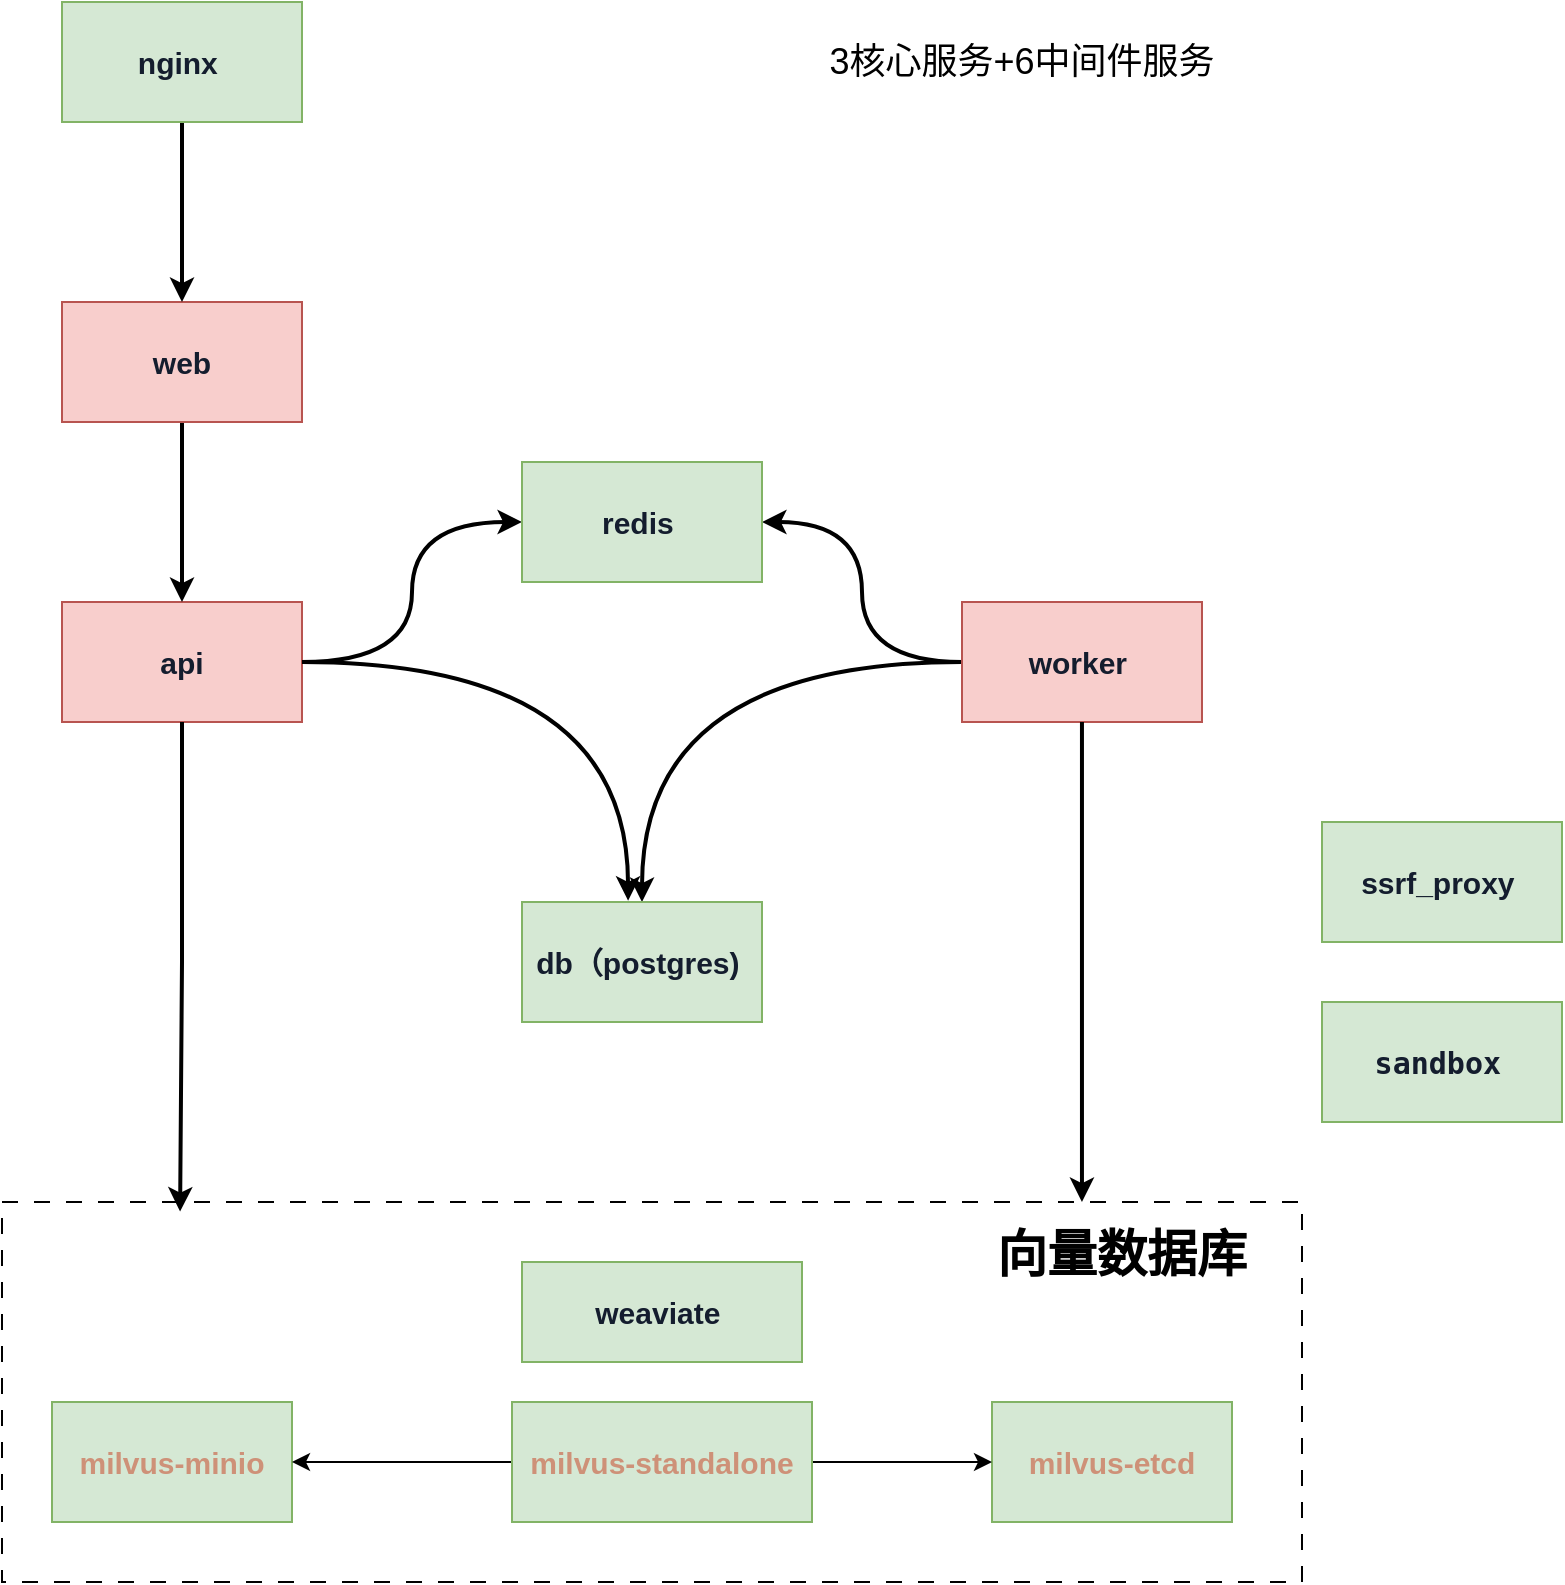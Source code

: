 <mxfile version="26.0.16">
  <diagram name="部署图" id="ckwd7PbONQP2WXn0G9DW">
    <mxGraphModel dx="1134" dy="600" grid="0" gridSize="10" guides="1" tooltips="1" connect="1" arrows="1" fold="1" page="1" pageScale="1" pageWidth="827" pageHeight="1169" math="0" shadow="0">
      <root>
        <mxCell id="0" />
        <mxCell id="1" parent="0" />
        <mxCell id="HRHbyh5pS_ueCrwvyL01-2" value="" style="rounded=0;whiteSpace=wrap;html=1;fillColor=none;dashed=1;dashPattern=8 8;fontStyle=1" vertex="1" parent="1">
          <mxGeometry x="24" y="660" width="650" height="190" as="geometry" />
        </mxCell>
        <mxCell id="poh_Y1PGnXqLrGlGe4Tp-27" style="edgeStyle=orthogonalEdgeStyle;curved=1;rounded=0;orthogonalLoop=1;jettySize=auto;html=1;entryX=0;entryY=0.5;entryDx=0;entryDy=0;strokeWidth=2;fontStyle=1" parent="1" source="poh_Y1PGnXqLrGlGe4Tp-1" target="poh_Y1PGnXqLrGlGe4Tp-6" edge="1">
          <mxGeometry relative="1" as="geometry" />
        </mxCell>
        <mxCell id="poh_Y1PGnXqLrGlGe4Tp-1" value="&lt;span style=&quot;color: rgb(20, 29, 46); text-align: start; white-space-collapse: preserve;&quot;&gt;api&lt;/span&gt;" style="rounded=0;whiteSpace=wrap;html=1;fontSize=15;fontFamily=Helvetica;labelBackgroundColor=none;fillColor=#f8cecc;strokeColor=#b85450;fontStyle=1" parent="1" vertex="1">
          <mxGeometry x="54" y="360" width="120" height="60" as="geometry" />
        </mxCell>
        <mxCell id="poh_Y1PGnXqLrGlGe4Tp-28" style="edgeStyle=orthogonalEdgeStyle;curved=1;rounded=0;orthogonalLoop=1;jettySize=auto;html=1;entryX=1;entryY=0.5;entryDx=0;entryDy=0;strokeWidth=2;fontStyle=1" parent="1" source="poh_Y1PGnXqLrGlGe4Tp-2" target="poh_Y1PGnXqLrGlGe4Tp-6" edge="1">
          <mxGeometry relative="1" as="geometry" />
        </mxCell>
        <mxCell id="poh_Y1PGnXqLrGlGe4Tp-30" style="edgeStyle=orthogonalEdgeStyle;curved=1;rounded=0;orthogonalLoop=1;jettySize=auto;html=1;entryX=0.5;entryY=0;entryDx=0;entryDy=0;strokeWidth=2;fontStyle=1" parent="1" source="poh_Y1PGnXqLrGlGe4Tp-2" target="poh_Y1PGnXqLrGlGe4Tp-5" edge="1">
          <mxGeometry relative="1" as="geometry" />
        </mxCell>
        <mxCell id="poh_Y1PGnXqLrGlGe4Tp-2" value="&lt;span style=&quot;color: rgb(20, 29, 46); text-align: start; white-space-collapse: preserve;&quot;&gt;worker &lt;/span&gt;" style="rounded=0;whiteSpace=wrap;html=1;fontSize=15;fontFamily=Helvetica;labelBackgroundColor=none;fillColor=#f8cecc;strokeColor=#b85450;fontStyle=1" parent="1" vertex="1">
          <mxGeometry x="504" y="360" width="120" height="60" as="geometry" />
        </mxCell>
        <mxCell id="poh_Y1PGnXqLrGlGe4Tp-20" style="edgeStyle=orthogonalEdgeStyle;curved=1;rounded=0;orthogonalLoop=1;jettySize=auto;html=1;strokeWidth=2;fontStyle=1" parent="1" source="poh_Y1PGnXqLrGlGe4Tp-3" target="poh_Y1PGnXqLrGlGe4Tp-1" edge="1">
          <mxGeometry relative="1" as="geometry" />
        </mxCell>
        <mxCell id="poh_Y1PGnXqLrGlGe4Tp-3" value="&lt;span style=&quot;color: rgb(20, 29, 46); text-align: start; white-space-collapse: preserve;&quot;&gt;web&lt;/span&gt;" style="rounded=0;whiteSpace=wrap;html=1;fontSize=15;fontFamily=Helvetica;labelBackgroundColor=none;fillColor=#f8cecc;strokeColor=#b85450;fontStyle=1" parent="1" vertex="1">
          <mxGeometry x="54" y="210" width="120" height="60" as="geometry" />
        </mxCell>
        <mxCell id="poh_Y1PGnXqLrGlGe4Tp-4" value="&lt;span style=&quot;color: rgb(20, 29, 46); text-align: start; white-space-collapse: preserve;&quot;&gt;weaviate &lt;/span&gt;" style="rounded=0;whiteSpace=wrap;html=1;fillColor=#d5e8d4;strokeColor=#82b366;fontSize=15;fontFamily=Helvetica;labelBackgroundColor=none;fontStyle=1" parent="1" vertex="1">
          <mxGeometry x="284" y="690" width="140" height="50" as="geometry" />
        </mxCell>
        <mxCell id="poh_Y1PGnXqLrGlGe4Tp-5" value="&lt;p&gt;&lt;span style=&quot;color: rgb(20, 29, 46); text-align: start; white-space-collapse: preserve;&quot;&gt;&lt;font&gt;db（postgres) &lt;/font&gt;&lt;/span&gt;&lt;/p&gt;" style="rounded=0;whiteSpace=wrap;html=1;fillColor=#d5e8d4;strokeColor=#82b366;fontSize=15;fontFamily=Helvetica;labelBackgroundColor=none;fontStyle=1" parent="1" vertex="1">
          <mxGeometry x="284" y="510" width="120" height="60" as="geometry" />
        </mxCell>
        <mxCell id="poh_Y1PGnXqLrGlGe4Tp-6" value="&lt;span style=&quot;color: rgb(20, 29, 46); text-align: start; white-space-collapse: preserve;&quot;&gt;redis &lt;/span&gt;" style="rounded=0;whiteSpace=wrap;html=1;fillColor=#d5e8d4;strokeColor=#82b366;fontSize=15;fontFamily=Helvetica;labelBackgroundColor=none;fontStyle=1" parent="1" vertex="1">
          <mxGeometry x="284" y="290" width="120" height="60" as="geometry" />
        </mxCell>
        <mxCell id="poh_Y1PGnXqLrGlGe4Tp-19" style="edgeStyle=orthogonalEdgeStyle;rounded=0;orthogonalLoop=1;jettySize=auto;html=1;entryX=0.5;entryY=0;entryDx=0;entryDy=0;fontSize=15;fontFamily=Helvetica;labelBackgroundColor=none;strokeWidth=2;fontStyle=1" parent="1" source="poh_Y1PGnXqLrGlGe4Tp-7" target="poh_Y1PGnXqLrGlGe4Tp-3" edge="1">
          <mxGeometry relative="1" as="geometry" />
        </mxCell>
        <mxCell id="poh_Y1PGnXqLrGlGe4Tp-7" value="&lt;span style=&quot;color: rgb(20, 29, 46); text-align: start; white-space-collapse: preserve;&quot;&gt;nginx &lt;/span&gt;" style="rounded=0;whiteSpace=wrap;html=1;fillColor=#d5e8d4;strokeColor=#82b366;fontSize=15;fontFamily=Helvetica;labelBackgroundColor=none;fontStyle=1" parent="1" vertex="1">
          <mxGeometry x="54" y="60" width="120" height="60" as="geometry" />
        </mxCell>
        <mxCell id="poh_Y1PGnXqLrGlGe4Tp-8" value="&lt;span style=&quot;color: rgb(20, 29, 46); text-align: start; white-space-collapse: preserve;&quot;&gt;ssrf_proxy &lt;/span&gt;" style="rounded=0;whiteSpace=wrap;html=1;fillColor=#d5e8d4;strokeColor=#82b366;fontSize=15;fontFamily=Helvetica;labelBackgroundColor=none;fontStyle=1" parent="1" vertex="1">
          <mxGeometry x="684" y="470" width="120" height="60" as="geometry" />
        </mxCell>
        <mxCell id="poh_Y1PGnXqLrGlGe4Tp-9" value="&lt;code style=&quot;--tw-border-spacing-x: 0; --tw-border-spacing-y: 0; --tw-translate-x: 0; --tw-translate-y: 0; --tw-rotate: 0; --tw-skew-x: 0; --tw-skew-y: 0; --tw-scale-x: 1; --tw-scale-y: 1; --tw-pan-x: ; --tw-pan-y: ; --tw-pinch-zoom: ; --tw-scroll-snap-strictness: proximity; --tw-gradient-from-position: ; --tw-gradient-via-position: ; --tw-gradient-to-position: ; --tw-ordinal: ; --tw-slashed-zero: ; --tw-numeric-figure: ; --tw-numeric-spacing: ; --tw-numeric-fraction: ; --tw-ring-inset: inset; --tw-ring-offset-width: 0px; --tw-ring-offset-color: #fff; --tw-ring-color: rgb(var(--tint-7)); --tw-ring-offset-shadow: var(--tw-ring-inset) 0 0 0 var(--tw-ring-offset-width) var(--tw-ring-offset-color); --tw-ring-shadow: var(--tw-ring-inset) 0 0 0 calc(1px + var(--tw-ring-offset-width)) var(--tw-ring-color); --tw-shadow: 0 0 #0000; --tw-shadow-colored: 0 0 #0000; --tw-blur: ; --tw-brightness: ; --tw-contrast: ; --tw-grayscale: ; --tw-hue-rotate: ; --tw-invert: ; --tw-saturate: ; --tw-sepia: ; --tw-drop-shadow: ; --tw-backdrop-blur: ; --tw-backdrop-brightness: ; --tw-backdrop-contrast: ; --tw-backdrop-grayscale: ; --tw-backdrop-hue-rotate: ; --tw-backdrop-invert: ; --tw-backdrop-opacity: ; --tw-backdrop-saturate: ; --tw-backdrop-sepia: ; --tw-contain-size: ; --tw-contain-layout: ; --tw-contain-paint: ; --tw-contain-style: ; box-sizing: border-box; border: 0px solid rgb(229, 231, 235); font-feature-settings: normal; font-variation-settings: normal; -webkit-font-smoothing: auto; min-width: 1.625rem; align-items: center; justify-content: center; border-radius: 0.25rem; padding: 1px 0.375rem; line-height: max(1.2em, 1.25rem); box-shadow: var(--tw-ring-offset-shadow),var(--tw-ring-shadow),var(--tw-shadow,0 0 #0000); color: rgb(20, 29, 46); text-align: start; white-space-collapse: preserve;&quot; class=&quot;py-[1px] px-1.5 min-w-[1.625rem] justify-center items-center ring-1 ring-inset ring-tint bg-tint rounded text-[.875em] leading-[calc(max(1.20em,1.25rem))]&quot;&gt;sandbox&lt;/code&gt;&lt;span style=&quot;color: rgb(20, 29, 46); text-align: start; white-space-collapse: preserve;&quot;&gt; &lt;/span&gt;" style="rounded=0;whiteSpace=wrap;html=1;fillColor=#d5e8d4;strokeColor=#82b366;fontSize=15;fontFamily=Helvetica;labelBackgroundColor=none;fontStyle=1" parent="1" vertex="1">
          <mxGeometry x="684" y="560" width="120" height="60" as="geometry" />
        </mxCell>
        <mxCell id="poh_Y1PGnXqLrGlGe4Tp-11" value="&lt;div style=&quot;color: rgb(212, 212, 212); line-height: 19px; white-space: pre;&quot;&gt;&lt;span style=&quot;color: #ce9178;&quot;&gt;milvus-etcd&lt;/span&gt;&lt;/div&gt;" style="rounded=0;whiteSpace=wrap;html=1;fillColor=#d5e8d4;strokeColor=#82b366;fontSize=15;fontFamily=Helvetica;labelBackgroundColor=none;fontStyle=1" parent="1" vertex="1">
          <mxGeometry x="519" y="760" width="120" height="60" as="geometry" />
        </mxCell>
        <mxCell id="poh_Y1PGnXqLrGlGe4Tp-12" value="&lt;div style=&quot;color: rgb(212, 212, 212); line-height: 19px; white-space: pre;&quot;&gt;&lt;div style=&quot;line-height: 19px;&quot;&gt;&lt;span style=&quot;color: #ce9178;&quot;&gt;milvus-minio&lt;/span&gt;&lt;/div&gt;&lt;/div&gt;" style="rounded=0;whiteSpace=wrap;html=1;fillColor=#d5e8d4;strokeColor=#82b366;fontSize=15;fontFamily=Helvetica;labelBackgroundColor=none;fontStyle=1" parent="1" vertex="1">
          <mxGeometry x="49" y="760" width="120" height="60" as="geometry" />
        </mxCell>
        <mxCell id="poh_Y1PGnXqLrGlGe4Tp-31" style="edgeStyle=orthogonalEdgeStyle;curved=1;rounded=0;orthogonalLoop=1;jettySize=auto;html=1;fontStyle=1" parent="1" source="poh_Y1PGnXqLrGlGe4Tp-15" target="poh_Y1PGnXqLrGlGe4Tp-11" edge="1">
          <mxGeometry relative="1" as="geometry" />
        </mxCell>
        <mxCell id="HRHbyh5pS_ueCrwvyL01-1" style="edgeStyle=orthogonalEdgeStyle;rounded=0;orthogonalLoop=1;jettySize=auto;html=1;exitX=0;exitY=0.5;exitDx=0;exitDy=0;entryX=1;entryY=0.5;entryDx=0;entryDy=0;fontStyle=1" edge="1" parent="1" source="poh_Y1PGnXqLrGlGe4Tp-15" target="poh_Y1PGnXqLrGlGe4Tp-12">
          <mxGeometry relative="1" as="geometry" />
        </mxCell>
        <mxCell id="poh_Y1PGnXqLrGlGe4Tp-15" value="&lt;div style=&quot;color: rgb(212, 212, 212); line-height: 19px; white-space: pre;&quot;&gt;&lt;div style=&quot;line-height: 19px;&quot;&gt;&lt;div style=&quot;line-height: 19px;&quot;&gt;&lt;span style=&quot;color: #ce9178;&quot;&gt;milvus-standalone&lt;/span&gt;&lt;/div&gt;&lt;/div&gt;&lt;/div&gt;" style="rounded=0;whiteSpace=wrap;html=1;fillColor=#d5e8d4;strokeColor=#82b366;fontSize=15;fontFamily=Helvetica;labelBackgroundColor=none;fontStyle=1" parent="1" vertex="1">
          <mxGeometry x="279" y="760" width="150" height="60" as="geometry" />
        </mxCell>
        <mxCell id="poh_Y1PGnXqLrGlGe4Tp-29" style="edgeStyle=orthogonalEdgeStyle;curved=1;rounded=0;orthogonalLoop=1;jettySize=auto;html=1;entryX=0.442;entryY=-0.011;entryDx=0;entryDy=0;entryPerimeter=0;strokeWidth=2;fontStyle=1" parent="1" source="poh_Y1PGnXqLrGlGe4Tp-1" target="poh_Y1PGnXqLrGlGe4Tp-5" edge="1">
          <mxGeometry relative="1" as="geometry" />
        </mxCell>
        <mxCell id="HRHbyh5pS_ueCrwvyL01-3" value="向量数据库" style="text;html=1;align=center;verticalAlign=middle;whiteSpace=wrap;rounded=0;fontSize=25;fontStyle=1" vertex="1" parent="1">
          <mxGeometry x="514" y="670" width="140" height="30" as="geometry" />
        </mxCell>
        <mxCell id="HRHbyh5pS_ueCrwvyL01-8" style="edgeStyle=orthogonalEdgeStyle;curved=1;rounded=0;orthogonalLoop=1;jettySize=auto;html=1;entryX=0.357;entryY=-0.333;entryDx=0;entryDy=0;entryPerimeter=0;strokeWidth=2;fontStyle=1" edge="1" parent="1" source="poh_Y1PGnXqLrGlGe4Tp-2" target="HRHbyh5pS_ueCrwvyL01-3">
          <mxGeometry relative="1" as="geometry" />
        </mxCell>
        <mxCell id="HRHbyh5pS_ueCrwvyL01-9" style="edgeStyle=orthogonalEdgeStyle;rounded=0;orthogonalLoop=1;jettySize=auto;html=1;entryX=0.137;entryY=0.025;entryDx=0;entryDy=0;entryPerimeter=0;strokeWidth=2;fontStyle=1" edge="1" parent="1" source="poh_Y1PGnXqLrGlGe4Tp-1" target="HRHbyh5pS_ueCrwvyL01-2">
          <mxGeometry relative="1" as="geometry" />
        </mxCell>
        <mxCell id="HRHbyh5pS_ueCrwvyL01-10" value="3核心服务+6中间件服务" style="text;html=1;align=center;verticalAlign=middle;whiteSpace=wrap;rounded=0;fontSize=18;" vertex="1" parent="1">
          <mxGeometry x="384" y="70" width="300" height="40" as="geometry" />
        </mxCell>
      </root>
    </mxGraphModel>
  </diagram>
</mxfile>
